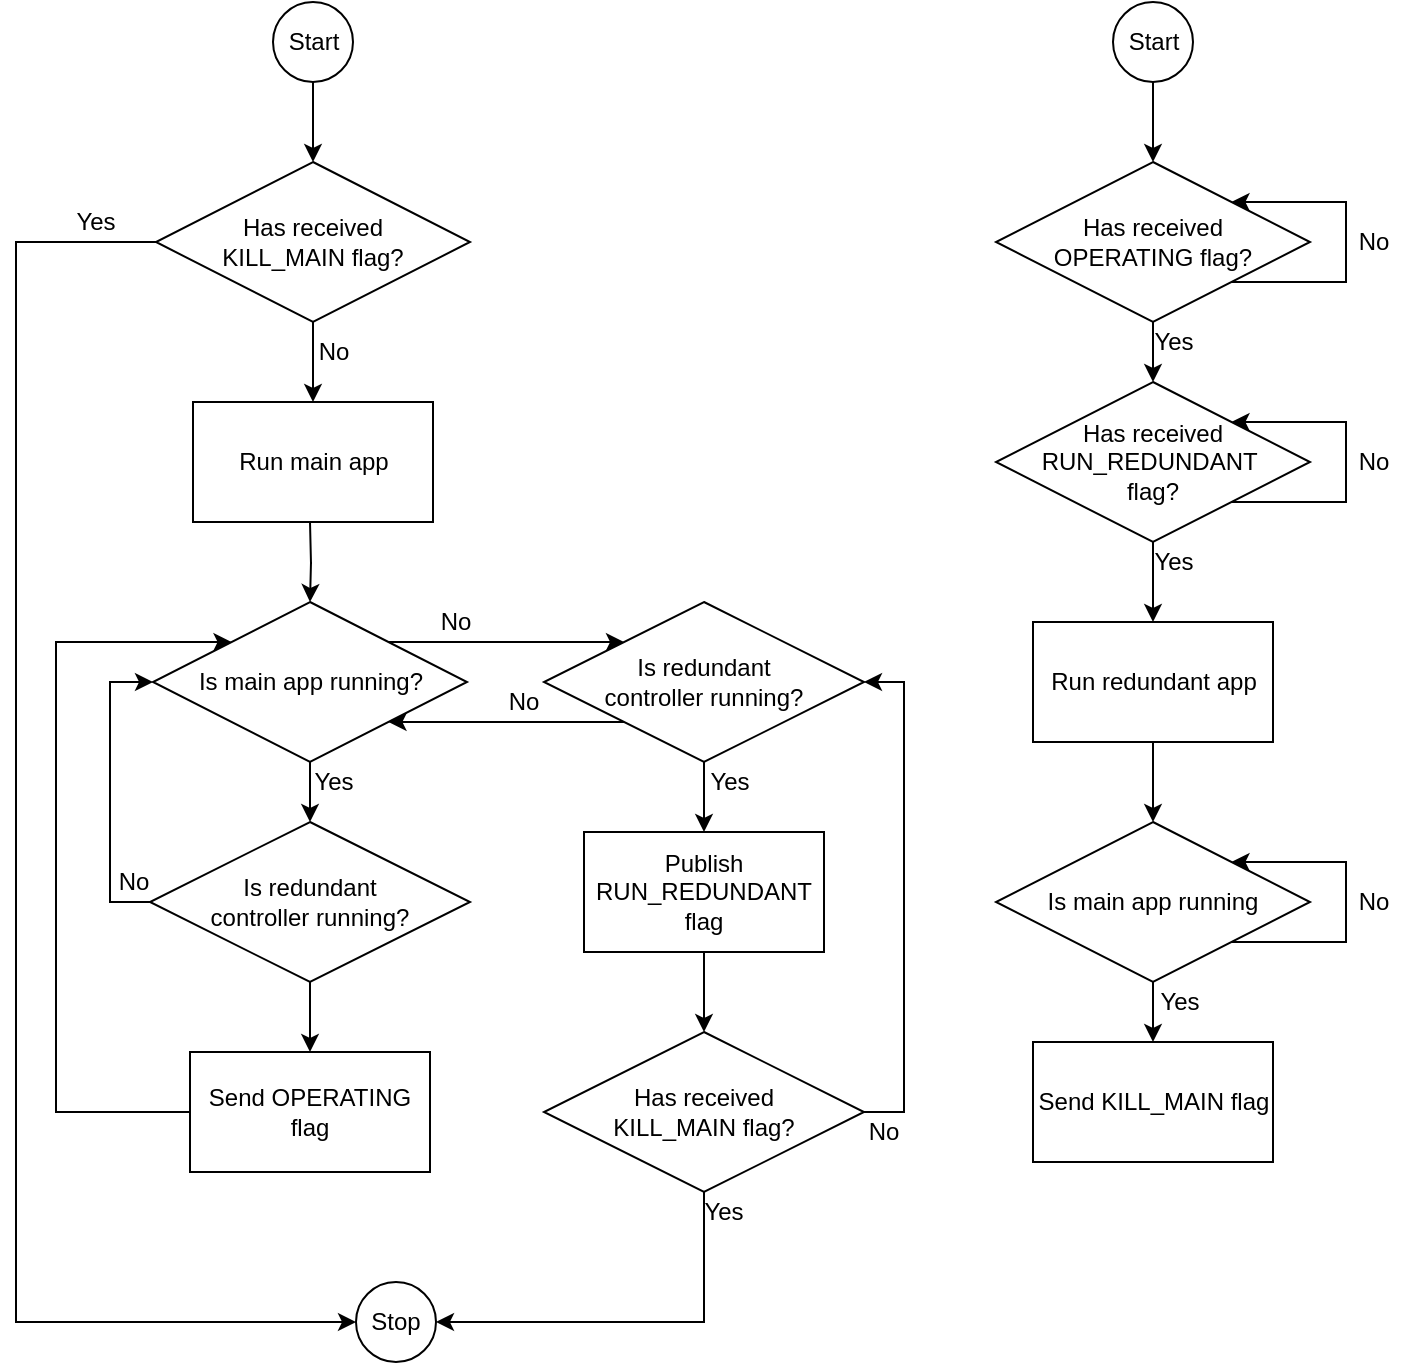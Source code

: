 <mxfile version="24.7.17">
  <diagram name="Page-1" id="KHn-sd8QJjzPWGEaygiD">
    <mxGraphModel dx="1543" dy="750" grid="1" gridSize="10" guides="1" tooltips="1" connect="1" arrows="1" fold="1" page="1" pageScale="1" pageWidth="1169" pageHeight="827" math="0" shadow="0">
      <root>
        <mxCell id="0" />
        <mxCell id="1" parent="0" />
        <mxCell id="EmLywyj3A6723sqgC8FM-1" style="edgeStyle=orthogonalEdgeStyle;rounded=0;orthogonalLoop=1;jettySize=auto;html=1;exitX=0.5;exitY=1;exitDx=0;exitDy=0;" edge="1" parent="1" source="EmLywyj3A6723sqgC8FM-2" target="EmLywyj3A6723sqgC8FM-5">
          <mxGeometry relative="1" as="geometry" />
        </mxCell>
        <mxCell id="EmLywyj3A6723sqgC8FM-2" value="Start" style="ellipse;whiteSpace=wrap;html=1;" vertex="1" parent="1">
          <mxGeometry x="363.5" y="80" width="40" height="40" as="geometry" />
        </mxCell>
        <mxCell id="EmLywyj3A6723sqgC8FM-3" style="edgeStyle=orthogonalEdgeStyle;rounded=0;orthogonalLoop=1;jettySize=auto;html=1;exitX=0.5;exitY=1;exitDx=0;exitDy=0;entryX=0.5;entryY=0;entryDx=0;entryDy=0;" edge="1" parent="1" source="EmLywyj3A6723sqgC8FM-5">
          <mxGeometry relative="1" as="geometry">
            <mxPoint x="383.5" y="280" as="targetPoint" />
          </mxGeometry>
        </mxCell>
        <mxCell id="EmLywyj3A6723sqgC8FM-4" style="edgeStyle=orthogonalEdgeStyle;rounded=0;orthogonalLoop=1;jettySize=auto;html=1;exitX=0;exitY=0.5;exitDx=0;exitDy=0;entryX=0;entryY=0.5;entryDx=0;entryDy=0;" edge="1" parent="1" source="EmLywyj3A6723sqgC8FM-5" target="EmLywyj3A6723sqgC8FM-6">
          <mxGeometry relative="1" as="geometry">
            <Array as="points">
              <mxPoint x="235" y="200" />
              <mxPoint x="235" y="740" />
            </Array>
          </mxGeometry>
        </mxCell>
        <mxCell id="EmLywyj3A6723sqgC8FM-5" value="Has received&lt;br&gt;KILL_MAIN flag?" style="rhombus;whiteSpace=wrap;html=1;" vertex="1" parent="1">
          <mxGeometry x="305" y="160" width="157" height="80" as="geometry" />
        </mxCell>
        <mxCell id="EmLywyj3A6723sqgC8FM-6" value="Stop" style="ellipse;whiteSpace=wrap;html=1;" vertex="1" parent="1">
          <mxGeometry x="405" y="720" width="40" height="40" as="geometry" />
        </mxCell>
        <mxCell id="EmLywyj3A6723sqgC8FM-7" style="edgeStyle=orthogonalEdgeStyle;rounded=0;orthogonalLoop=1;jettySize=auto;html=1;exitX=0.5;exitY=1;exitDx=0;exitDy=0;entryX=0.5;entryY=0;entryDx=0;entryDy=0;" edge="1" parent="1">
          <mxGeometry relative="1" as="geometry">
            <mxPoint x="382" y="340" as="sourcePoint" />
            <mxPoint x="382" y="380" as="targetPoint" />
          </mxGeometry>
        </mxCell>
        <mxCell id="EmLywyj3A6723sqgC8FM-8" style="edgeStyle=orthogonalEdgeStyle;rounded=0;orthogonalLoop=1;jettySize=auto;html=1;exitX=1;exitY=0;exitDx=0;exitDy=0;entryX=0;entryY=0;entryDx=0;entryDy=0;" edge="1" parent="1" source="EmLywyj3A6723sqgC8FM-10" target="EmLywyj3A6723sqgC8FM-19">
          <mxGeometry relative="1" as="geometry" />
        </mxCell>
        <mxCell id="EmLywyj3A6723sqgC8FM-9" style="edgeStyle=orthogonalEdgeStyle;rounded=0;orthogonalLoop=1;jettySize=auto;html=1;exitX=0.5;exitY=1;exitDx=0;exitDy=0;entryX=0.5;entryY=0;entryDx=0;entryDy=0;" edge="1" parent="1" source="EmLywyj3A6723sqgC8FM-10" target="EmLywyj3A6723sqgC8FM-13">
          <mxGeometry relative="1" as="geometry" />
        </mxCell>
        <mxCell id="EmLywyj3A6723sqgC8FM-10" value="Is main app running?" style="rhombus;whiteSpace=wrap;html=1;" vertex="1" parent="1">
          <mxGeometry x="303.5" y="380" width="157" height="80" as="geometry" />
        </mxCell>
        <mxCell id="EmLywyj3A6723sqgC8FM-11" value="" style="edgeStyle=orthogonalEdgeStyle;rounded=0;orthogonalLoop=1;jettySize=auto;html=1;entryX=0.5;entryY=0;entryDx=0;entryDy=0;" edge="1" parent="1" source="EmLywyj3A6723sqgC8FM-13" target="EmLywyj3A6723sqgC8FM-16">
          <mxGeometry relative="1" as="geometry">
            <mxPoint x="382" y="610" as="targetPoint" />
          </mxGeometry>
        </mxCell>
        <mxCell id="EmLywyj3A6723sqgC8FM-12" style="edgeStyle=orthogonalEdgeStyle;rounded=0;orthogonalLoop=1;jettySize=auto;html=1;exitX=0;exitY=0.5;exitDx=0;exitDy=0;entryX=0;entryY=0.5;entryDx=0;entryDy=0;" edge="1" parent="1" source="EmLywyj3A6723sqgC8FM-13" target="EmLywyj3A6723sqgC8FM-10">
          <mxGeometry relative="1" as="geometry" />
        </mxCell>
        <mxCell id="EmLywyj3A6723sqgC8FM-13" value="Is redundant &lt;br&gt;controller running?" style="rhombus;whiteSpace=wrap;html=1;" vertex="1" parent="1">
          <mxGeometry x="302" y="490" width="160" height="80" as="geometry" />
        </mxCell>
        <mxCell id="EmLywyj3A6723sqgC8FM-14" value="Run main app" style="rounded=0;whiteSpace=wrap;html=1;" vertex="1" parent="1">
          <mxGeometry x="323.5" y="280" width="120" height="60" as="geometry" />
        </mxCell>
        <mxCell id="EmLywyj3A6723sqgC8FM-15" style="edgeStyle=orthogonalEdgeStyle;rounded=0;orthogonalLoop=1;jettySize=auto;html=1;exitX=0;exitY=0.5;exitDx=0;exitDy=0;entryX=0;entryY=0;entryDx=0;entryDy=0;" edge="1" parent="1" source="EmLywyj3A6723sqgC8FM-16" target="EmLywyj3A6723sqgC8FM-10">
          <mxGeometry relative="1" as="geometry">
            <Array as="points">
              <mxPoint x="255" y="635" />
              <mxPoint x="255" y="400" />
            </Array>
          </mxGeometry>
        </mxCell>
        <mxCell id="EmLywyj3A6723sqgC8FM-16" value="Send OPERATING flag" style="rounded=0;whiteSpace=wrap;html=1;" vertex="1" parent="1">
          <mxGeometry x="322" y="605" width="120" height="60" as="geometry" />
        </mxCell>
        <mxCell id="EmLywyj3A6723sqgC8FM-17" style="edgeStyle=orthogonalEdgeStyle;rounded=0;orthogonalLoop=1;jettySize=auto;html=1;exitX=0.5;exitY=1;exitDx=0;exitDy=0;entryX=0.5;entryY=0;entryDx=0;entryDy=0;" edge="1" parent="1" source="EmLywyj3A6723sqgC8FM-19" target="EmLywyj3A6723sqgC8FM-24">
          <mxGeometry relative="1" as="geometry" />
        </mxCell>
        <mxCell id="EmLywyj3A6723sqgC8FM-18" style="edgeStyle=orthogonalEdgeStyle;rounded=0;orthogonalLoop=1;jettySize=auto;html=1;exitX=0;exitY=1;exitDx=0;exitDy=0;entryX=1;entryY=1;entryDx=0;entryDy=0;" edge="1" parent="1" source="EmLywyj3A6723sqgC8FM-19" target="EmLywyj3A6723sqgC8FM-10">
          <mxGeometry relative="1" as="geometry" />
        </mxCell>
        <mxCell id="EmLywyj3A6723sqgC8FM-19" value="Is redundant &lt;br&gt;controller running?" style="rhombus;whiteSpace=wrap;html=1;" vertex="1" parent="1">
          <mxGeometry x="499" y="380" width="160" height="80" as="geometry" />
        </mxCell>
        <mxCell id="EmLywyj3A6723sqgC8FM-20" value="Yes" style="text;html=1;align=center;verticalAlign=middle;whiteSpace=wrap;rounded=0;" vertex="1" parent="1">
          <mxGeometry x="265" y="180" width="20" height="20" as="geometry" />
        </mxCell>
        <mxCell id="EmLywyj3A6723sqgC8FM-21" value="No" style="text;html=1;align=center;verticalAlign=middle;whiteSpace=wrap;rounded=0;" vertex="1" parent="1">
          <mxGeometry x="383.5" y="245" width="20" height="20" as="geometry" />
        </mxCell>
        <mxCell id="EmLywyj3A6723sqgC8FM-22" value="Yes" style="text;html=1;align=center;verticalAlign=middle;whiteSpace=wrap;rounded=0;" vertex="1" parent="1">
          <mxGeometry x="383.5" y="460" width="20" height="20" as="geometry" />
        </mxCell>
        <mxCell id="EmLywyj3A6723sqgC8FM-23" style="edgeStyle=orthogonalEdgeStyle;rounded=0;orthogonalLoop=1;jettySize=auto;html=1;exitX=0.5;exitY=1;exitDx=0;exitDy=0;entryX=0.5;entryY=0;entryDx=0;entryDy=0;" edge="1" parent="1" source="EmLywyj3A6723sqgC8FM-24" target="EmLywyj3A6723sqgC8FM-27">
          <mxGeometry relative="1" as="geometry" />
        </mxCell>
        <mxCell id="EmLywyj3A6723sqgC8FM-24" value="Publish RUN_REDUNDANT flag" style="rounded=0;whiteSpace=wrap;html=1;" vertex="1" parent="1">
          <mxGeometry x="519" y="495" width="120" height="60" as="geometry" />
        </mxCell>
        <mxCell id="EmLywyj3A6723sqgC8FM-25" style="edgeStyle=orthogonalEdgeStyle;rounded=0;orthogonalLoop=1;jettySize=auto;html=1;exitX=0.5;exitY=1;exitDx=0;exitDy=0;entryX=1;entryY=0.5;entryDx=0;entryDy=0;" edge="1" parent="1" source="EmLywyj3A6723sqgC8FM-27" target="EmLywyj3A6723sqgC8FM-6">
          <mxGeometry relative="1" as="geometry" />
        </mxCell>
        <mxCell id="EmLywyj3A6723sqgC8FM-26" style="edgeStyle=orthogonalEdgeStyle;rounded=0;orthogonalLoop=1;jettySize=auto;html=1;exitX=1;exitY=0.5;exitDx=0;exitDy=0;entryX=1;entryY=0.5;entryDx=0;entryDy=0;" edge="1" parent="1" source="EmLywyj3A6723sqgC8FM-27" target="EmLywyj3A6723sqgC8FM-19">
          <mxGeometry relative="1" as="geometry" />
        </mxCell>
        <mxCell id="EmLywyj3A6723sqgC8FM-27" value="Has received&lt;br&gt;KILL_MAIN flag?" style="rhombus;whiteSpace=wrap;html=1;" vertex="1" parent="1">
          <mxGeometry x="499" y="595" width="160" height="80" as="geometry" />
        </mxCell>
        <mxCell id="EmLywyj3A6723sqgC8FM-28" value="Yes" style="text;html=1;align=center;verticalAlign=middle;whiteSpace=wrap;rounded=0;" vertex="1" parent="1">
          <mxGeometry x="579" y="675" width="20" height="20" as="geometry" />
        </mxCell>
        <mxCell id="EmLywyj3A6723sqgC8FM-29" value="No" style="text;html=1;align=center;verticalAlign=middle;whiteSpace=wrap;rounded=0;" vertex="1" parent="1">
          <mxGeometry x="659" y="635" width="20" height="20" as="geometry" />
        </mxCell>
        <mxCell id="EmLywyj3A6723sqgC8FM-30" value="No" style="text;html=1;align=center;verticalAlign=middle;whiteSpace=wrap;rounded=0;" vertex="1" parent="1">
          <mxGeometry x="445" y="380" width="20" height="20" as="geometry" />
        </mxCell>
        <mxCell id="EmLywyj3A6723sqgC8FM-31" value="No" style="text;html=1;align=center;verticalAlign=middle;whiteSpace=wrap;rounded=0;" vertex="1" parent="1">
          <mxGeometry x="479" y="420" width="20" height="20" as="geometry" />
        </mxCell>
        <mxCell id="EmLywyj3A6723sqgC8FM-32" style="edgeStyle=orthogonalEdgeStyle;rounded=0;orthogonalLoop=1;jettySize=auto;html=1;exitX=0.5;exitY=1;exitDx=0;exitDy=0;entryX=0.5;entryY=0;entryDx=0;entryDy=0;" edge="1" parent="1" source="EmLywyj3A6723sqgC8FM-33" target="EmLywyj3A6723sqgC8FM-35">
          <mxGeometry relative="1" as="geometry" />
        </mxCell>
        <mxCell id="EmLywyj3A6723sqgC8FM-33" value="Start" style="ellipse;whiteSpace=wrap;html=1;" vertex="1" parent="1">
          <mxGeometry x="783.5" y="80" width="40" height="40" as="geometry" />
        </mxCell>
        <mxCell id="EmLywyj3A6723sqgC8FM-34" style="edgeStyle=orthogonalEdgeStyle;rounded=0;orthogonalLoop=1;jettySize=auto;html=1;exitX=0.5;exitY=1;exitDx=0;exitDy=0;entryX=0.5;entryY=0;entryDx=0;entryDy=0;" edge="1" parent="1" source="EmLywyj3A6723sqgC8FM-35" target="EmLywyj3A6723sqgC8FM-40">
          <mxGeometry relative="1" as="geometry" />
        </mxCell>
        <mxCell id="EmLywyj3A6723sqgC8FM-35" value="Has received &lt;br&gt;OPERATING&amp;nbsp;flag?" style="rhombus;whiteSpace=wrap;html=1;" vertex="1" parent="1">
          <mxGeometry x="725" y="160" width="157" height="80" as="geometry" />
        </mxCell>
        <mxCell id="EmLywyj3A6723sqgC8FM-36" value="No" style="text;html=1;align=center;verticalAlign=middle;whiteSpace=wrap;rounded=0;" vertex="1" parent="1">
          <mxGeometry x="283.5" y="510" width="20" height="20" as="geometry" />
        </mxCell>
        <mxCell id="EmLywyj3A6723sqgC8FM-37" style="edgeStyle=orthogonalEdgeStyle;rounded=0;orthogonalLoop=1;jettySize=auto;html=1;exitX=1;exitY=1;exitDx=0;exitDy=0;entryX=1;entryY=0;entryDx=0;entryDy=0;" edge="1" parent="1" source="EmLywyj3A6723sqgC8FM-35" target="EmLywyj3A6723sqgC8FM-35">
          <mxGeometry relative="1" as="geometry">
            <Array as="points">
              <mxPoint x="900" y="220" />
              <mxPoint x="900" y="180" />
            </Array>
          </mxGeometry>
        </mxCell>
        <mxCell id="EmLywyj3A6723sqgC8FM-38" value="No" style="text;html=1;align=center;verticalAlign=middle;whiteSpace=wrap;rounded=0;" vertex="1" parent="1">
          <mxGeometry x="903.5" y="190" width="20" height="20" as="geometry" />
        </mxCell>
        <mxCell id="EmLywyj3A6723sqgC8FM-39" style="edgeStyle=orthogonalEdgeStyle;rounded=0;orthogonalLoop=1;jettySize=auto;html=1;exitX=0.5;exitY=1;exitDx=0;exitDy=0;entryX=0.5;entryY=0;entryDx=0;entryDy=0;" edge="1" parent="1" source="EmLywyj3A6723sqgC8FM-40" target="EmLywyj3A6723sqgC8FM-43">
          <mxGeometry relative="1" as="geometry" />
        </mxCell>
        <mxCell id="EmLywyj3A6723sqgC8FM-40" value="&lt;span style=&quot;background-color: initial;&quot;&gt;Has received&lt;br&gt;&lt;/span&gt;RUN_REDUNDANT&lt;span style=&quot;background-color: initial;&quot;&gt;&amp;nbsp;&lt;br&gt;flag?&lt;/span&gt;" style="rhombus;whiteSpace=wrap;html=1;" vertex="1" parent="1">
          <mxGeometry x="725" y="270" width="157" height="80" as="geometry" />
        </mxCell>
        <mxCell id="EmLywyj3A6723sqgC8FM-41" value="Yes" style="text;html=1;align=center;verticalAlign=middle;whiteSpace=wrap;rounded=0;" vertex="1" parent="1">
          <mxGeometry x="803.5" y="240" width="20" height="20" as="geometry" />
        </mxCell>
        <mxCell id="EmLywyj3A6723sqgC8FM-42" style="edgeStyle=orthogonalEdgeStyle;rounded=0;orthogonalLoop=1;jettySize=auto;html=1;exitX=0.5;exitY=1;exitDx=0;exitDy=0;entryX=0.5;entryY=0;entryDx=0;entryDy=0;" edge="1" parent="1" source="EmLywyj3A6723sqgC8FM-43" target="EmLywyj3A6723sqgC8FM-45">
          <mxGeometry relative="1" as="geometry" />
        </mxCell>
        <mxCell id="EmLywyj3A6723sqgC8FM-43" value="Run redundant app" style="rounded=0;whiteSpace=wrap;html=1;" vertex="1" parent="1">
          <mxGeometry x="743.5" y="390" width="120" height="60" as="geometry" />
        </mxCell>
        <mxCell id="EmLywyj3A6723sqgC8FM-44" style="edgeStyle=orthogonalEdgeStyle;rounded=0;orthogonalLoop=1;jettySize=auto;html=1;exitX=0.5;exitY=1;exitDx=0;exitDy=0;entryX=0.5;entryY=0;entryDx=0;entryDy=0;" edge="1" parent="1" source="EmLywyj3A6723sqgC8FM-45" target="EmLywyj3A6723sqgC8FM-46">
          <mxGeometry relative="1" as="geometry" />
        </mxCell>
        <mxCell id="EmLywyj3A6723sqgC8FM-45" value="Is main app running" style="rhombus;whiteSpace=wrap;html=1;" vertex="1" parent="1">
          <mxGeometry x="725" y="490" width="157" height="80" as="geometry" />
        </mxCell>
        <mxCell id="EmLywyj3A6723sqgC8FM-46" value="Send KILL_MAIN flag" style="rounded=0;whiteSpace=wrap;html=1;" vertex="1" parent="1">
          <mxGeometry x="743.5" y="600" width="120" height="60" as="geometry" />
        </mxCell>
        <mxCell id="EmLywyj3A6723sqgC8FM-47" style="edgeStyle=orthogonalEdgeStyle;rounded=0;orthogonalLoop=1;jettySize=auto;html=1;exitX=1;exitY=1;exitDx=0;exitDy=0;entryX=1;entryY=0;entryDx=0;entryDy=0;" edge="1" parent="1" source="EmLywyj3A6723sqgC8FM-45" target="EmLywyj3A6723sqgC8FM-45">
          <mxGeometry relative="1" as="geometry">
            <Array as="points">
              <mxPoint x="900" y="550" />
              <mxPoint x="900" y="510" />
            </Array>
          </mxGeometry>
        </mxCell>
        <mxCell id="EmLywyj3A6723sqgC8FM-48" value="Yes" style="text;html=1;align=center;verticalAlign=middle;whiteSpace=wrap;rounded=0;" vertex="1" parent="1">
          <mxGeometry x="579" y="460" width="26" height="20" as="geometry" />
        </mxCell>
        <mxCell id="EmLywyj3A6723sqgC8FM-49" value="Yes" style="text;html=1;align=center;verticalAlign=middle;whiteSpace=wrap;rounded=0;" vertex="1" parent="1">
          <mxGeometry x="803.5" y="570" width="26" height="20" as="geometry" />
        </mxCell>
        <mxCell id="EmLywyj3A6723sqgC8FM-50" value="No" style="text;html=1;align=center;verticalAlign=middle;whiteSpace=wrap;rounded=0;" vertex="1" parent="1">
          <mxGeometry x="900.5" y="520" width="26" height="20" as="geometry" />
        </mxCell>
        <mxCell id="EmLywyj3A6723sqgC8FM-51" style="edgeStyle=orthogonalEdgeStyle;rounded=0;orthogonalLoop=1;jettySize=auto;html=1;exitX=1;exitY=1;exitDx=0;exitDy=0;entryX=1;entryY=0;entryDx=0;entryDy=0;" edge="1" parent="1" source="EmLywyj3A6723sqgC8FM-40" target="EmLywyj3A6723sqgC8FM-40">
          <mxGeometry relative="1" as="geometry">
            <Array as="points">
              <mxPoint x="900" y="330" />
              <mxPoint x="900" y="290" />
            </Array>
          </mxGeometry>
        </mxCell>
        <mxCell id="EmLywyj3A6723sqgC8FM-52" value="No" style="text;html=1;align=center;verticalAlign=middle;whiteSpace=wrap;rounded=0;" vertex="1" parent="1">
          <mxGeometry x="903.5" y="300" width="20" height="20" as="geometry" />
        </mxCell>
        <mxCell id="EmLywyj3A6723sqgC8FM-53" value="Yes" style="text;html=1;align=center;verticalAlign=middle;whiteSpace=wrap;rounded=0;" vertex="1" parent="1">
          <mxGeometry x="803.5" y="350" width="20" height="20" as="geometry" />
        </mxCell>
      </root>
    </mxGraphModel>
  </diagram>
</mxfile>
